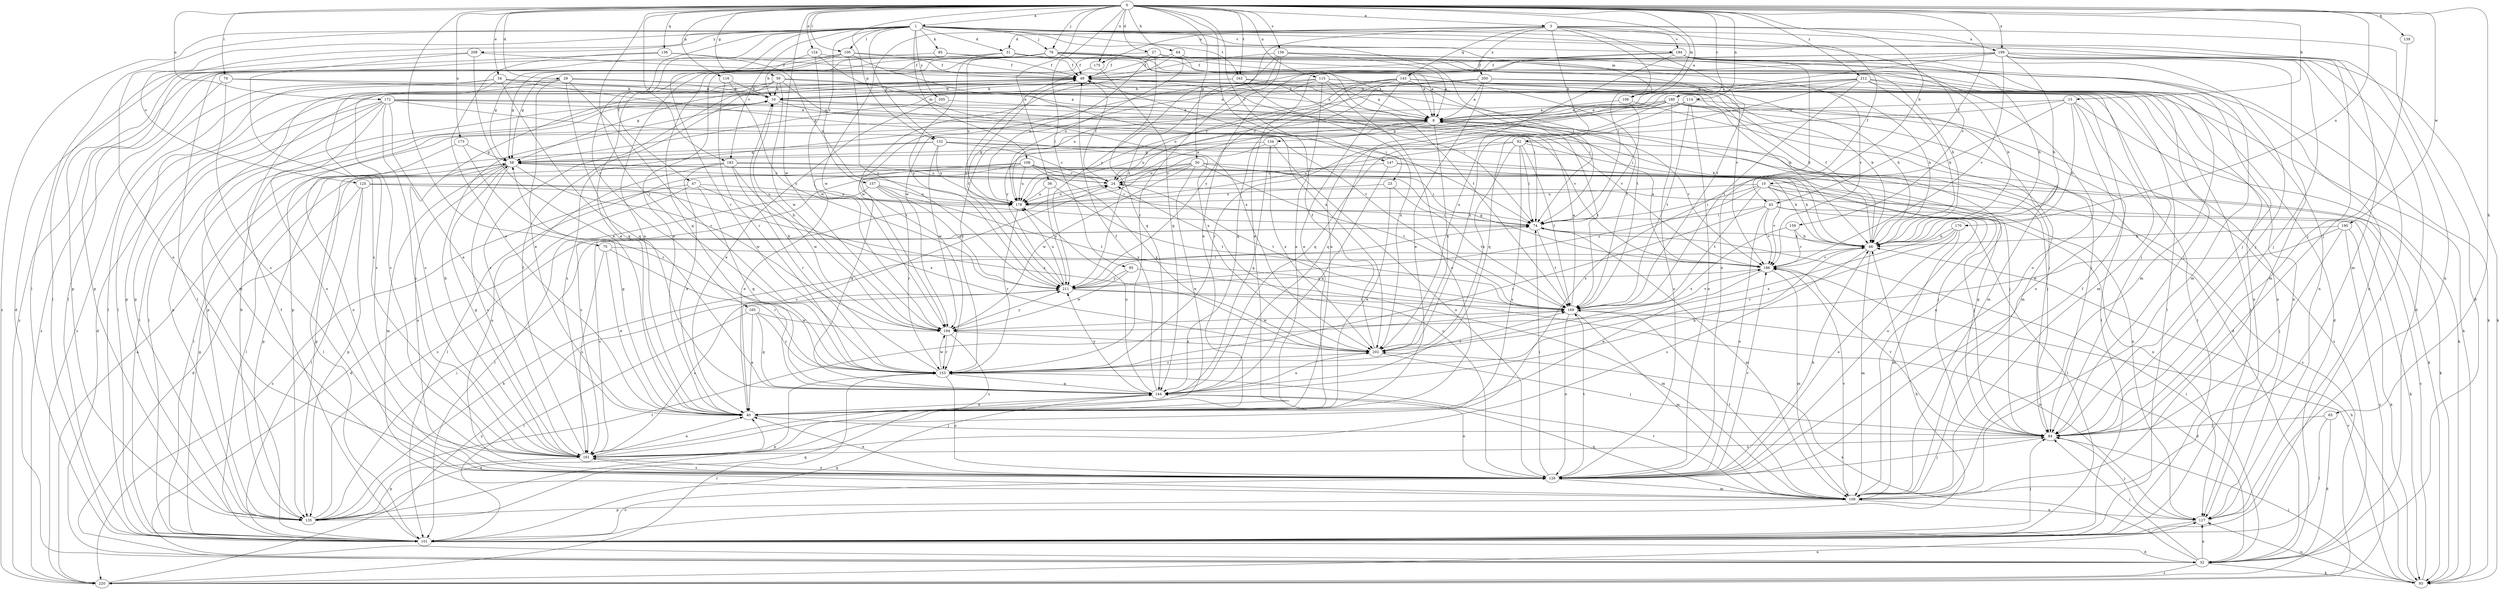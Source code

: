 strict digraph  {
0;
1;
3;
8;
10;
15;
16;
23;
24;
27;
29;
31;
32;
34;
36;
40;
43;
47;
49;
50;
56;
58;
64;
65;
66;
70;
74;
75;
76;
84;
85;
92;
93;
95;
100;
101;
106;
108;
109;
114;
115;
116;
117;
124;
125;
126;
132;
134;
135;
136;
139;
143;
144;
147;
153;
156;
157;
159;
161;
162;
165;
169;
170;
172;
173;
175;
178;
180;
183;
184;
186;
190;
194;
199;
200;
202;
205;
208;
211;
212;
220;
0 -> 1  [label=a];
0 -> 3  [label=a];
0 -> 8  [label=a];
0 -> 10  [label=b];
0 -> 15  [label=b];
0 -> 23  [label=c];
0 -> 27  [label=d];
0 -> 29  [label=d];
0 -> 34  [label=e];
0 -> 36  [label=e];
0 -> 43  [label=f];
0 -> 50  [label=g];
0 -> 56  [label=g];
0 -> 64  [label=h];
0 -> 65  [label=h];
0 -> 70  [label=i];
0 -> 75  [label=j];
0 -> 76  [label=j];
0 -> 95  [label=l];
0 -> 100  [label=l];
0 -> 106  [label=m];
0 -> 114  [label=n];
0 -> 115  [label=n];
0 -> 116  [label=n];
0 -> 124  [label=o];
0 -> 132  [label=p];
0 -> 136  [label=q];
0 -> 139  [label=q];
0 -> 147  [label=r];
0 -> 153  [label=r];
0 -> 156  [label=s];
0 -> 162  [label=t];
0 -> 170  [label=u];
0 -> 172  [label=u];
0 -> 173  [label=u];
0 -> 175  [label=u];
0 -> 180  [label=v];
0 -> 183  [label=v];
0 -> 190  [label=w];
0 -> 194  [label=w];
0 -> 199  [label=x];
0 -> 212  [label=z];
1 -> 31  [label=d];
1 -> 43  [label=f];
1 -> 47  [label=f];
1 -> 74  [label=i];
1 -> 76  [label=j];
1 -> 84  [label=j];
1 -> 85  [label=k];
1 -> 100  [label=l];
1 -> 101  [label=l];
1 -> 106  [label=m];
1 -> 108  [label=m];
1 -> 109  [label=m];
1 -> 117  [label=n];
1 -> 125  [label=o];
1 -> 126  [label=o];
1 -> 132  [label=p];
1 -> 153  [label=r];
1 -> 157  [label=s];
1 -> 162  [label=t];
1 -> 165  [label=t];
1 -> 183  [label=v];
1 -> 184  [label=v];
1 -> 205  [label=y];
1 -> 208  [label=y];
1 -> 220  [label=z];
3 -> 31  [label=d];
3 -> 32  [label=d];
3 -> 74  [label=i];
3 -> 92  [label=k];
3 -> 143  [label=q];
3 -> 159  [label=s];
3 -> 169  [label=t];
3 -> 175  [label=u];
3 -> 184  [label=v];
3 -> 194  [label=w];
3 -> 199  [label=x];
3 -> 200  [label=x];
3 -> 211  [label=y];
8 -> 134  [label=p];
8 -> 169  [label=t];
8 -> 178  [label=u];
8 -> 186  [label=v];
8 -> 202  [label=x];
10 -> 74  [label=i];
10 -> 84  [label=j];
10 -> 117  [label=n];
10 -> 126  [label=o];
10 -> 169  [label=t];
10 -> 178  [label=u];
10 -> 186  [label=v];
10 -> 211  [label=y];
15 -> 8  [label=a];
15 -> 66  [label=h];
15 -> 93  [label=k];
15 -> 101  [label=l];
15 -> 126  [label=o];
15 -> 144  [label=q];
15 -> 161  [label=s];
16 -> 8  [label=a];
16 -> 66  [label=h];
16 -> 101  [label=l];
16 -> 135  [label=p];
16 -> 186  [label=v];
23 -> 40  [label=e];
23 -> 169  [label=t];
23 -> 178  [label=u];
24 -> 8  [label=a];
24 -> 49  [label=f];
24 -> 169  [label=t];
24 -> 178  [label=u];
27 -> 8  [label=a];
27 -> 40  [label=e];
27 -> 49  [label=f];
27 -> 144  [label=q];
27 -> 178  [label=u];
27 -> 186  [label=v];
29 -> 16  [label=b];
29 -> 40  [label=e];
29 -> 66  [label=h];
29 -> 101  [label=l];
29 -> 144  [label=q];
29 -> 153  [label=r];
29 -> 161  [label=s];
31 -> 49  [label=f];
31 -> 101  [label=l];
31 -> 109  [label=m];
31 -> 117  [label=n];
31 -> 211  [label=y];
31 -> 220  [label=z];
32 -> 74  [label=i];
32 -> 84  [label=j];
32 -> 93  [label=k];
32 -> 117  [label=n];
32 -> 202  [label=x];
32 -> 220  [label=z];
34 -> 8  [label=a];
34 -> 16  [label=b];
34 -> 109  [label=m];
34 -> 135  [label=p];
34 -> 144  [label=q];
34 -> 169  [label=t];
34 -> 220  [label=z];
36 -> 169  [label=t];
36 -> 178  [label=u];
36 -> 211  [label=y];
40 -> 24  [label=c];
40 -> 58  [label=g];
40 -> 84  [label=j];
43 -> 74  [label=i];
43 -> 93  [label=k];
43 -> 101  [label=l];
43 -> 126  [label=o];
43 -> 153  [label=r];
43 -> 186  [label=v];
47 -> 32  [label=d];
47 -> 144  [label=q];
47 -> 178  [label=u];
47 -> 202  [label=x];
47 -> 220  [label=z];
49 -> 16  [label=b];
49 -> 74  [label=i];
49 -> 84  [label=j];
49 -> 135  [label=p];
49 -> 161  [label=s];
49 -> 169  [label=t];
50 -> 24  [label=c];
50 -> 40  [label=e];
50 -> 66  [label=h];
50 -> 74  [label=i];
50 -> 101  [label=l];
50 -> 161  [label=s];
50 -> 169  [label=t];
50 -> 194  [label=w];
56 -> 8  [label=a];
56 -> 16  [label=b];
56 -> 58  [label=g];
56 -> 66  [label=h];
56 -> 74  [label=i];
56 -> 101  [label=l];
56 -> 161  [label=s];
56 -> 194  [label=w];
58 -> 24  [label=c];
58 -> 101  [label=l];
58 -> 109  [label=m];
58 -> 126  [label=o];
58 -> 135  [label=p];
58 -> 161  [label=s];
58 -> 194  [label=w];
64 -> 49  [label=f];
64 -> 93  [label=k];
64 -> 153  [label=r];
64 -> 178  [label=u];
64 -> 186  [label=v];
65 -> 32  [label=d];
65 -> 84  [label=j];
65 -> 101  [label=l];
66 -> 49  [label=f];
66 -> 109  [label=m];
66 -> 161  [label=s];
66 -> 186  [label=v];
70 -> 8  [label=a];
70 -> 16  [label=b];
70 -> 161  [label=s];
70 -> 220  [label=z];
74 -> 66  [label=h];
74 -> 109  [label=m];
74 -> 161  [label=s];
74 -> 169  [label=t];
75 -> 40  [label=e];
75 -> 153  [label=r];
75 -> 161  [label=s];
75 -> 186  [label=v];
76 -> 8  [label=a];
76 -> 40  [label=e];
76 -> 49  [label=f];
76 -> 58  [label=g];
76 -> 66  [label=h];
76 -> 84  [label=j];
76 -> 101  [label=l];
76 -> 144  [label=q];
76 -> 169  [label=t];
76 -> 178  [label=u];
84 -> 58  [label=g];
84 -> 161  [label=s];
84 -> 186  [label=v];
85 -> 49  [label=f];
85 -> 135  [label=p];
85 -> 169  [label=t];
92 -> 58  [label=g];
92 -> 74  [label=i];
92 -> 84  [label=j];
92 -> 161  [label=s];
92 -> 169  [label=t];
92 -> 178  [label=u];
92 -> 202  [label=x];
92 -> 220  [label=z];
93 -> 24  [label=c];
93 -> 66  [label=h];
93 -> 84  [label=j];
93 -> 117  [label=n];
93 -> 186  [label=v];
95 -> 109  [label=m];
95 -> 194  [label=w];
95 -> 211  [label=y];
100 -> 8  [label=a];
100 -> 32  [label=d];
100 -> 40  [label=e];
100 -> 49  [label=f];
100 -> 58  [label=g];
100 -> 202  [label=x];
100 -> 211  [label=y];
101 -> 32  [label=d];
101 -> 49  [label=f];
101 -> 58  [label=g];
101 -> 66  [label=h];
101 -> 84  [label=j];
101 -> 126  [label=o];
101 -> 144  [label=q];
106 -> 8  [label=a];
106 -> 32  [label=d];
106 -> 74  [label=i];
108 -> 24  [label=c];
108 -> 40  [label=e];
108 -> 74  [label=i];
108 -> 84  [label=j];
108 -> 101  [label=l];
108 -> 144  [label=q];
108 -> 178  [label=u];
108 -> 202  [label=x];
109 -> 8  [label=a];
109 -> 49  [label=f];
109 -> 117  [label=n];
109 -> 135  [label=p];
109 -> 144  [label=q];
109 -> 153  [label=r];
109 -> 169  [label=t];
109 -> 186  [label=v];
114 -> 8  [label=a];
114 -> 109  [label=m];
114 -> 126  [label=o];
114 -> 144  [label=q];
114 -> 153  [label=r];
114 -> 169  [label=t];
115 -> 8  [label=a];
115 -> 16  [label=b];
115 -> 40  [label=e];
115 -> 58  [label=g];
115 -> 109  [label=m];
115 -> 117  [label=n];
115 -> 161  [label=s];
115 -> 178  [label=u];
116 -> 16  [label=b];
116 -> 153  [label=r];
116 -> 211  [label=y];
117 -> 84  [label=j];
117 -> 101  [label=l];
124 -> 16  [label=b];
124 -> 49  [label=f];
124 -> 194  [label=w];
124 -> 202  [label=x];
125 -> 32  [label=d];
125 -> 74  [label=i];
125 -> 101  [label=l];
125 -> 135  [label=p];
125 -> 178  [label=u];
125 -> 202  [label=x];
126 -> 24  [label=c];
126 -> 40  [label=e];
126 -> 66  [label=h];
126 -> 74  [label=i];
126 -> 84  [label=j];
126 -> 109  [label=m];
126 -> 161  [label=s];
126 -> 169  [label=t];
126 -> 186  [label=v];
132 -> 24  [label=c];
132 -> 58  [label=g];
132 -> 84  [label=j];
132 -> 93  [label=k];
132 -> 101  [label=l];
132 -> 178  [label=u];
132 -> 194  [label=w];
134 -> 58  [label=g];
134 -> 126  [label=o];
134 -> 144  [label=q];
134 -> 178  [label=u];
134 -> 202  [label=x];
135 -> 16  [label=b];
135 -> 24  [label=c];
135 -> 40  [label=e];
135 -> 66  [label=h];
135 -> 74  [label=i];
135 -> 144  [label=q];
135 -> 169  [label=t];
136 -> 40  [label=e];
136 -> 49  [label=f];
136 -> 135  [label=p];
136 -> 178  [label=u];
139 -> 84  [label=j];
143 -> 16  [label=b];
143 -> 24  [label=c];
143 -> 40  [label=e];
143 -> 66  [label=h];
143 -> 74  [label=i];
143 -> 101  [label=l];
143 -> 117  [label=n];
143 -> 144  [label=q];
143 -> 211  [label=y];
144 -> 40  [label=e];
144 -> 49  [label=f];
144 -> 66  [label=h];
144 -> 126  [label=o];
144 -> 178  [label=u];
144 -> 202  [label=x];
144 -> 211  [label=y];
147 -> 24  [label=c];
147 -> 66  [label=h];
147 -> 93  [label=k];
147 -> 144  [label=q];
153 -> 16  [label=b];
153 -> 126  [label=o];
153 -> 135  [label=p];
153 -> 144  [label=q];
153 -> 169  [label=t];
153 -> 194  [label=w];
156 -> 8  [label=a];
156 -> 49  [label=f];
156 -> 66  [label=h];
156 -> 117  [label=n];
156 -> 126  [label=o];
156 -> 153  [label=r];
156 -> 194  [label=w];
156 -> 211  [label=y];
157 -> 101  [label=l];
157 -> 153  [label=r];
157 -> 169  [label=t];
157 -> 178  [label=u];
157 -> 211  [label=y];
159 -> 66  [label=h];
159 -> 186  [label=v];
159 -> 202  [label=x];
161 -> 16  [label=b];
161 -> 40  [label=e];
161 -> 49  [label=f];
161 -> 58  [label=g];
161 -> 126  [label=o];
161 -> 135  [label=p];
162 -> 16  [label=b];
162 -> 66  [label=h];
162 -> 74  [label=i];
162 -> 161  [label=s];
162 -> 202  [label=x];
165 -> 40  [label=e];
165 -> 101  [label=l];
165 -> 144  [label=q];
165 -> 153  [label=r];
165 -> 194  [label=w];
169 -> 8  [label=a];
169 -> 32  [label=d];
169 -> 109  [label=m];
169 -> 126  [label=o];
169 -> 186  [label=v];
169 -> 194  [label=w];
170 -> 66  [label=h];
170 -> 109  [label=m];
170 -> 126  [label=o];
170 -> 153  [label=r];
170 -> 202  [label=x];
172 -> 8  [label=a];
172 -> 32  [label=d];
172 -> 40  [label=e];
172 -> 84  [label=j];
172 -> 101  [label=l];
172 -> 126  [label=o];
172 -> 135  [label=p];
172 -> 161  [label=s];
172 -> 186  [label=v];
172 -> 202  [label=x];
173 -> 58  [label=g];
173 -> 126  [label=o];
173 -> 153  [label=r];
175 -> 144  [label=q];
175 -> 211  [label=y];
178 -> 74  [label=i];
178 -> 153  [label=r];
180 -> 8  [label=a];
180 -> 84  [label=j];
180 -> 101  [label=l];
180 -> 109  [label=m];
180 -> 126  [label=o];
180 -> 135  [label=p];
180 -> 144  [label=q];
180 -> 153  [label=r];
180 -> 161  [label=s];
180 -> 211  [label=y];
180 -> 220  [label=z];
183 -> 24  [label=c];
183 -> 40  [label=e];
183 -> 117  [label=n];
183 -> 126  [label=o];
183 -> 135  [label=p];
183 -> 153  [label=r];
183 -> 194  [label=w];
184 -> 40  [label=e];
184 -> 49  [label=f];
184 -> 66  [label=h];
184 -> 84  [label=j];
184 -> 109  [label=m];
184 -> 126  [label=o];
184 -> 202  [label=x];
186 -> 8  [label=a];
186 -> 40  [label=e];
186 -> 58  [label=g];
186 -> 109  [label=m];
186 -> 211  [label=y];
190 -> 66  [label=h];
190 -> 84  [label=j];
190 -> 93  [label=k];
190 -> 194  [label=w];
190 -> 220  [label=z];
194 -> 16  [label=b];
194 -> 153  [label=r];
194 -> 161  [label=s];
194 -> 202  [label=x];
194 -> 211  [label=y];
199 -> 8  [label=a];
199 -> 32  [label=d];
199 -> 40  [label=e];
199 -> 49  [label=f];
199 -> 58  [label=g];
199 -> 66  [label=h];
199 -> 84  [label=j];
199 -> 93  [label=k];
199 -> 101  [label=l];
199 -> 109  [label=m];
199 -> 186  [label=v];
199 -> 194  [label=w];
200 -> 8  [label=a];
200 -> 16  [label=b];
200 -> 24  [label=c];
200 -> 40  [label=e];
200 -> 66  [label=h];
200 -> 93  [label=k];
200 -> 101  [label=l];
202 -> 49  [label=f];
202 -> 84  [label=j];
202 -> 153  [label=r];
205 -> 8  [label=a];
205 -> 40  [label=e];
208 -> 40  [label=e];
208 -> 49  [label=f];
208 -> 101  [label=l];
208 -> 161  [label=s];
211 -> 49  [label=f];
211 -> 74  [label=i];
211 -> 117  [label=n];
211 -> 161  [label=s];
211 -> 169  [label=t];
211 -> 178  [label=u];
212 -> 16  [label=b];
212 -> 32  [label=d];
212 -> 40  [label=e];
212 -> 66  [label=h];
212 -> 84  [label=j];
212 -> 117  [label=n];
212 -> 169  [label=t];
212 -> 178  [label=u];
212 -> 202  [label=x];
220 -> 8  [label=a];
220 -> 117  [label=n];
220 -> 153  [label=r];
220 -> 211  [label=y];
}
